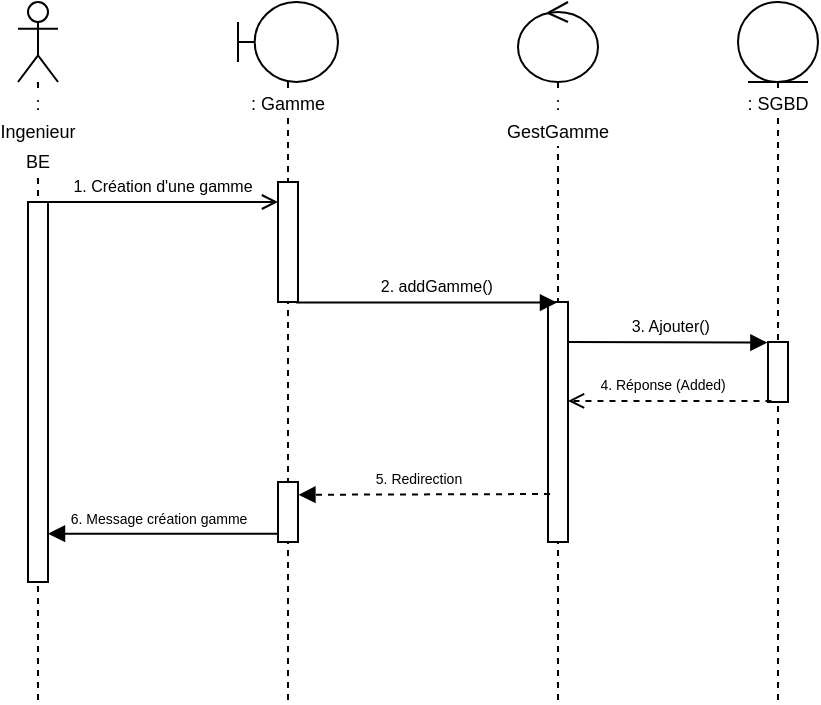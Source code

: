 <mxfile version="13.3.4" type="device"><diagram id="kFxqIiGfflVkpbwv2sRW" name="Page-1"><mxGraphModel dx="1022" dy="463" grid="1" gridSize="10" guides="1" tooltips="1" connect="1" arrows="1" fold="1" page="1" pageScale="1" pageWidth="827" pageHeight="1169" math="0" shadow="0"><root><mxCell id="0"/><mxCell id="1" parent="0"/><mxCell id="erOvvMbqrTE1QlpRHogl-3" value="&lt;font style=&quot;font-size: 9px&quot;&gt;: Ingenieur BE&lt;/font&gt;" style="shape=umlLifeline;participant=umlActor;perimeter=lifelinePerimeter;whiteSpace=wrap;html=1;container=1;collapsible=0;recursiveResize=0;verticalAlign=top;spacingTop=36;labelBackgroundColor=#ffffff;outlineConnect=0;" parent="1" vertex="1"><mxGeometry x="180" y="170" width="20" height="350" as="geometry"/></mxCell><mxCell id="erOvvMbqrTE1QlpRHogl-8" value="" style="html=1;points=[];perimeter=orthogonalPerimeter;" parent="erOvvMbqrTE1QlpRHogl-3" vertex="1"><mxGeometry x="5" y="100" width="10" height="190" as="geometry"/></mxCell><mxCell id="erOvvMbqrTE1QlpRHogl-5" value="&lt;font style=&quot;font-size: 9px&quot;&gt;: Gamme&lt;/font&gt;" style="shape=umlLifeline;participant=umlBoundary;perimeter=lifelinePerimeter;whiteSpace=wrap;html=1;container=1;collapsible=0;recursiveResize=0;verticalAlign=top;spacingTop=36;labelBackgroundColor=#ffffff;outlineConnect=0;" parent="1" vertex="1"><mxGeometry x="290" y="170" width="50" height="350" as="geometry"/></mxCell><mxCell id="erOvvMbqrTE1QlpRHogl-9" value="" style="html=1;points=[];perimeter=orthogonalPerimeter;" parent="erOvvMbqrTE1QlpRHogl-5" vertex="1"><mxGeometry x="20" y="90" width="10" height="60" as="geometry"/></mxCell><mxCell id="f7YqJoytOw2nROMZYxfZ-7" value="" style="html=1;points=[];perimeter=orthogonalPerimeter;" parent="erOvvMbqrTE1QlpRHogl-5" vertex="1"><mxGeometry x="20" y="240" width="10" height="30" as="geometry"/></mxCell><mxCell id="erOvvMbqrTE1QlpRHogl-10" value="&lt;font style=&quot;font-size: 8px&quot;&gt;1. Création d'une gamme&lt;/font&gt;" style="html=1;verticalAlign=bottom;endArrow=open;exitX=0.8;exitY=0;exitDx=0;exitDy=0;exitPerimeter=0;endFill=0;" parent="1" source="erOvvMbqrTE1QlpRHogl-8" edge="1"><mxGeometry width="80" relative="1" as="geometry"><mxPoint x="200" y="270" as="sourcePoint"/><mxPoint x="310" y="270" as="targetPoint"/></mxGeometry></mxCell><mxCell id="erOvvMbqrTE1QlpRHogl-19" value="&lt;font style=&quot;font-size: 9px&quot;&gt;: GestGamme&lt;/font&gt;" style="shape=umlLifeline;participant=umlControl;perimeter=lifelinePerimeter;whiteSpace=wrap;html=1;container=1;collapsible=0;recursiveResize=0;verticalAlign=top;spacingTop=36;labelBackgroundColor=#ffffff;outlineConnect=0;" parent="1" vertex="1"><mxGeometry x="430" y="170" width="40" height="350" as="geometry"/></mxCell><mxCell id="erOvvMbqrTE1QlpRHogl-31" value="" style="html=1;points=[];perimeter=orthogonalPerimeter;" parent="erOvvMbqrTE1QlpRHogl-19" vertex="1"><mxGeometry x="15" y="150" width="10" height="120" as="geometry"/></mxCell><mxCell id="erOvvMbqrTE1QlpRHogl-33" value="&lt;font style=&quot;font-size: 8px&quot;&gt;2. addGamme()&amp;nbsp;&lt;/font&gt;" style="html=1;verticalAlign=bottom;endArrow=block;exitX=0.9;exitY=1.005;exitDx=0;exitDy=0;exitPerimeter=0;endFill=1;" parent="1" source="erOvvMbqrTE1QlpRHogl-9" target="erOvvMbqrTE1QlpRHogl-19" edge="1"><mxGeometry x="0.088" width="80" relative="1" as="geometry"><mxPoint x="313" y="380" as="sourcePoint"/><mxPoint x="446" y="327" as="targetPoint"/><mxPoint as="offset"/></mxGeometry></mxCell><mxCell id="erOvvMbqrTE1QlpRHogl-69" value="&lt;font style=&quot;font-size: 9px&quot;&gt;: SGBD&lt;/font&gt;" style="shape=umlLifeline;participant=umlEntity;perimeter=lifelinePerimeter;whiteSpace=wrap;html=1;container=1;collapsible=0;recursiveResize=0;verticalAlign=top;spacingTop=36;labelBackgroundColor=#ffffff;outlineConnect=0;" parent="1" vertex="1"><mxGeometry x="540" y="170" width="40" height="350" as="geometry"/></mxCell><mxCell id="erOvvMbqrTE1QlpRHogl-73" value="" style="html=1;points=[];perimeter=orthogonalPerimeter;" parent="erOvvMbqrTE1QlpRHogl-69" vertex="1"><mxGeometry x="15" y="170" width="10" height="30" as="geometry"/></mxCell><mxCell id="erOvvMbqrTE1QlpRHogl-70" value="&lt;font style=&quot;font-size: 8px&quot;&gt;3. Ajouter()&amp;nbsp;&lt;/font&gt;" style="html=1;verticalAlign=bottom;endArrow=block;endFill=1;entryX=-0.03;entryY=0.01;entryDx=0;entryDy=0;entryPerimeter=0;" parent="1" target="erOvvMbqrTE1QlpRHogl-73" edge="1"><mxGeometry x="0.048" width="80" relative="1" as="geometry"><mxPoint x="455" y="340" as="sourcePoint"/><mxPoint x="560" y="330" as="targetPoint"/><mxPoint as="offset"/></mxGeometry></mxCell><mxCell id="erOvvMbqrTE1QlpRHogl-74" value="&lt;font style=&quot;font-size: 7px&quot;&gt;4. Réponse (Added)&amp;nbsp;&lt;/font&gt;" style="html=1;verticalAlign=bottom;endArrow=open;endFill=0;exitX=0.173;exitY=0.982;exitDx=0;exitDy=0;exitPerimeter=0;dashed=1;" parent="1" source="erOvvMbqrTE1QlpRHogl-73" target="erOvvMbqrTE1QlpRHogl-31" edge="1"><mxGeometry x="0.048" width="80" relative="1" as="geometry"><mxPoint x="460.0" y="364.8" as="sourcePoint"/><mxPoint x="559.78" y="365.06" as="targetPoint"/><mxPoint as="offset"/></mxGeometry></mxCell><mxCell id="erOvvMbqrTE1QlpRHogl-79" value="&lt;font style=&quot;font-size: 7px&quot;&gt;5. Redirection&lt;/font&gt;" style="html=1;verticalAlign=bottom;endArrow=block;endFill=1;dashed=1;entryX=1.022;entryY=0.213;entryDx=0;entryDy=0;entryPerimeter=0;" parent="1" target="f7YqJoytOw2nROMZYxfZ-7" edge="1"><mxGeometry x="0.048" width="80" relative="1" as="geometry"><mxPoint x="446" y="416" as="sourcePoint"/><mxPoint x="320" y="416" as="targetPoint"/><mxPoint as="offset"/></mxGeometry></mxCell><mxCell id="erOvvMbqrTE1QlpRHogl-80" value="" style="html=1;points=[];perimeter=orthogonalPerimeter;" parent="1" vertex="1"><mxGeometry x="310" y="460" width="10" as="geometry"/></mxCell><mxCell id="erOvvMbqrTE1QlpRHogl-82" value="&lt;font style=&quot;font-size: 7px&quot;&gt;6. Message création gamme&lt;/font&gt;" style="html=1;verticalAlign=bottom;endArrow=block;endFill=1;exitX=0.022;exitY=0.861;exitDx=0;exitDy=0;exitPerimeter=0;" parent="1" source="f7YqJoytOw2nROMZYxfZ-7" target="erOvvMbqrTE1QlpRHogl-8" edge="1"><mxGeometry x="0.048" width="80" relative="1" as="geometry"><mxPoint x="310" y="430" as="sourcePoint"/><mxPoint x="204.24" y="474.87" as="targetPoint"/><mxPoint as="offset"/></mxGeometry></mxCell></root></mxGraphModel></diagram></mxfile>